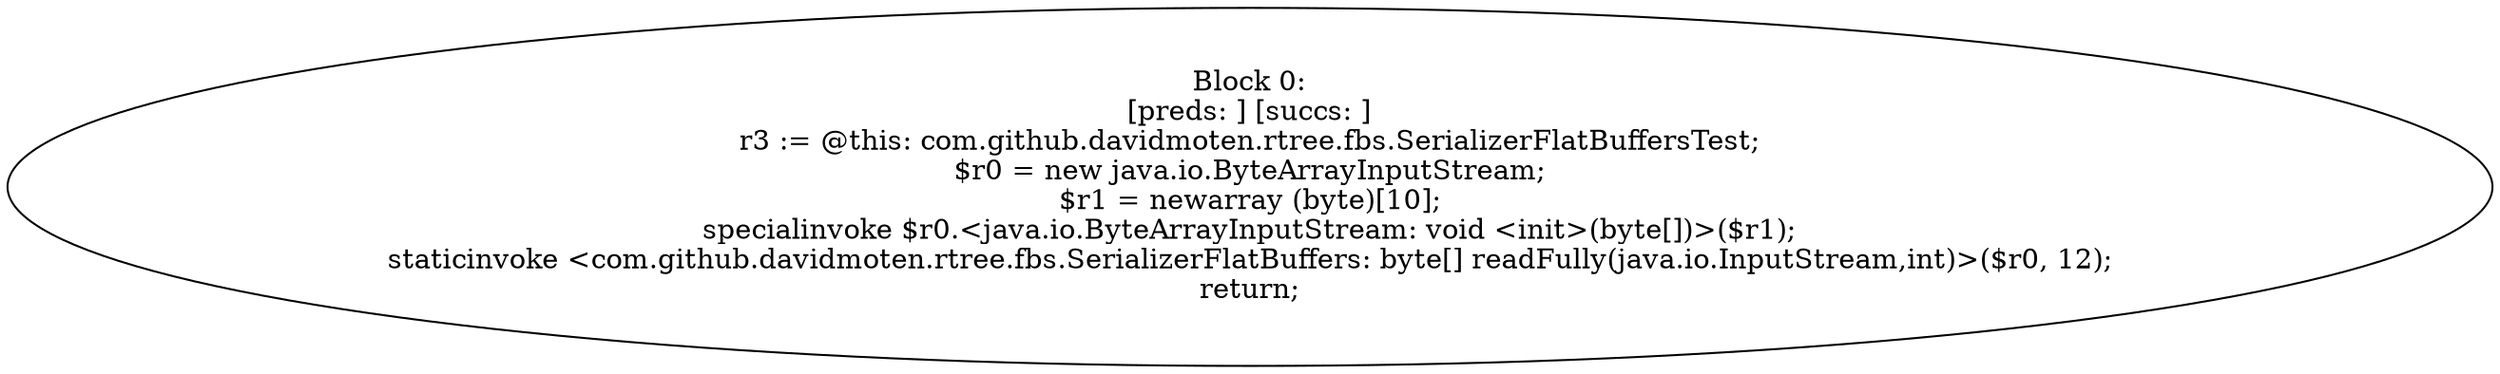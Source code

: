 digraph "unitGraph" {
    "Block 0:
[preds: ] [succs: ]
r3 := @this: com.github.davidmoten.rtree.fbs.SerializerFlatBuffersTest;
$r0 = new java.io.ByteArrayInputStream;
$r1 = newarray (byte)[10];
specialinvoke $r0.<java.io.ByteArrayInputStream: void <init>(byte[])>($r1);
staticinvoke <com.github.davidmoten.rtree.fbs.SerializerFlatBuffers: byte[] readFully(java.io.InputStream,int)>($r0, 12);
return;
"
}

